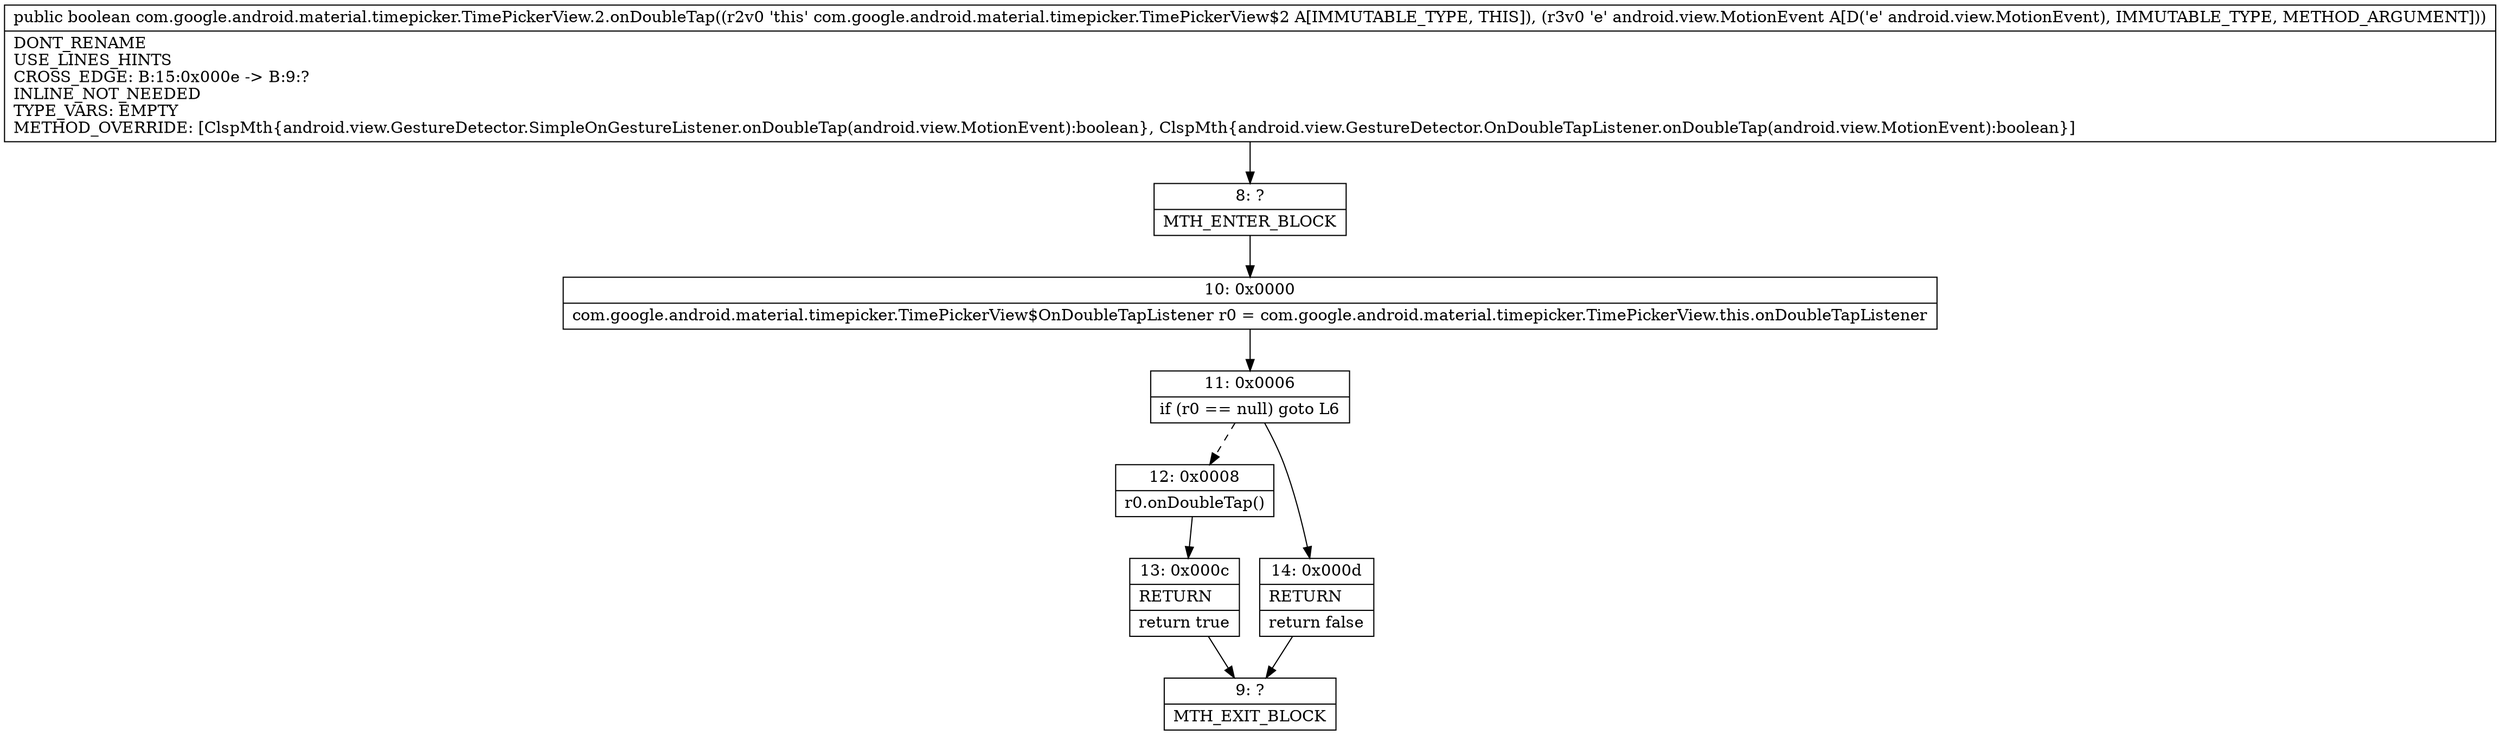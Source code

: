 digraph "CFG forcom.google.android.material.timepicker.TimePickerView.2.onDoubleTap(Landroid\/view\/MotionEvent;)Z" {
Node_8 [shape=record,label="{8\:\ ?|MTH_ENTER_BLOCK\l}"];
Node_10 [shape=record,label="{10\:\ 0x0000|com.google.android.material.timepicker.TimePickerView$OnDoubleTapListener r0 = com.google.android.material.timepicker.TimePickerView.this.onDoubleTapListener\l}"];
Node_11 [shape=record,label="{11\:\ 0x0006|if (r0 == null) goto L6\l}"];
Node_12 [shape=record,label="{12\:\ 0x0008|r0.onDoubleTap()\l}"];
Node_13 [shape=record,label="{13\:\ 0x000c|RETURN\l|return true\l}"];
Node_9 [shape=record,label="{9\:\ ?|MTH_EXIT_BLOCK\l}"];
Node_14 [shape=record,label="{14\:\ 0x000d|RETURN\l|return false\l}"];
MethodNode[shape=record,label="{public boolean com.google.android.material.timepicker.TimePickerView.2.onDoubleTap((r2v0 'this' com.google.android.material.timepicker.TimePickerView$2 A[IMMUTABLE_TYPE, THIS]), (r3v0 'e' android.view.MotionEvent A[D('e' android.view.MotionEvent), IMMUTABLE_TYPE, METHOD_ARGUMENT]))  | DONT_RENAME\lUSE_LINES_HINTS\lCROSS_EDGE: B:15:0x000e \-\> B:9:?\lINLINE_NOT_NEEDED\lTYPE_VARS: EMPTY\lMETHOD_OVERRIDE: [ClspMth\{android.view.GestureDetector.SimpleOnGestureListener.onDoubleTap(android.view.MotionEvent):boolean\}, ClspMth\{android.view.GestureDetector.OnDoubleTapListener.onDoubleTap(android.view.MotionEvent):boolean\}]\l}"];
MethodNode -> Node_8;Node_8 -> Node_10;
Node_10 -> Node_11;
Node_11 -> Node_12[style=dashed];
Node_11 -> Node_14;
Node_12 -> Node_13;
Node_13 -> Node_9;
Node_14 -> Node_9;
}


